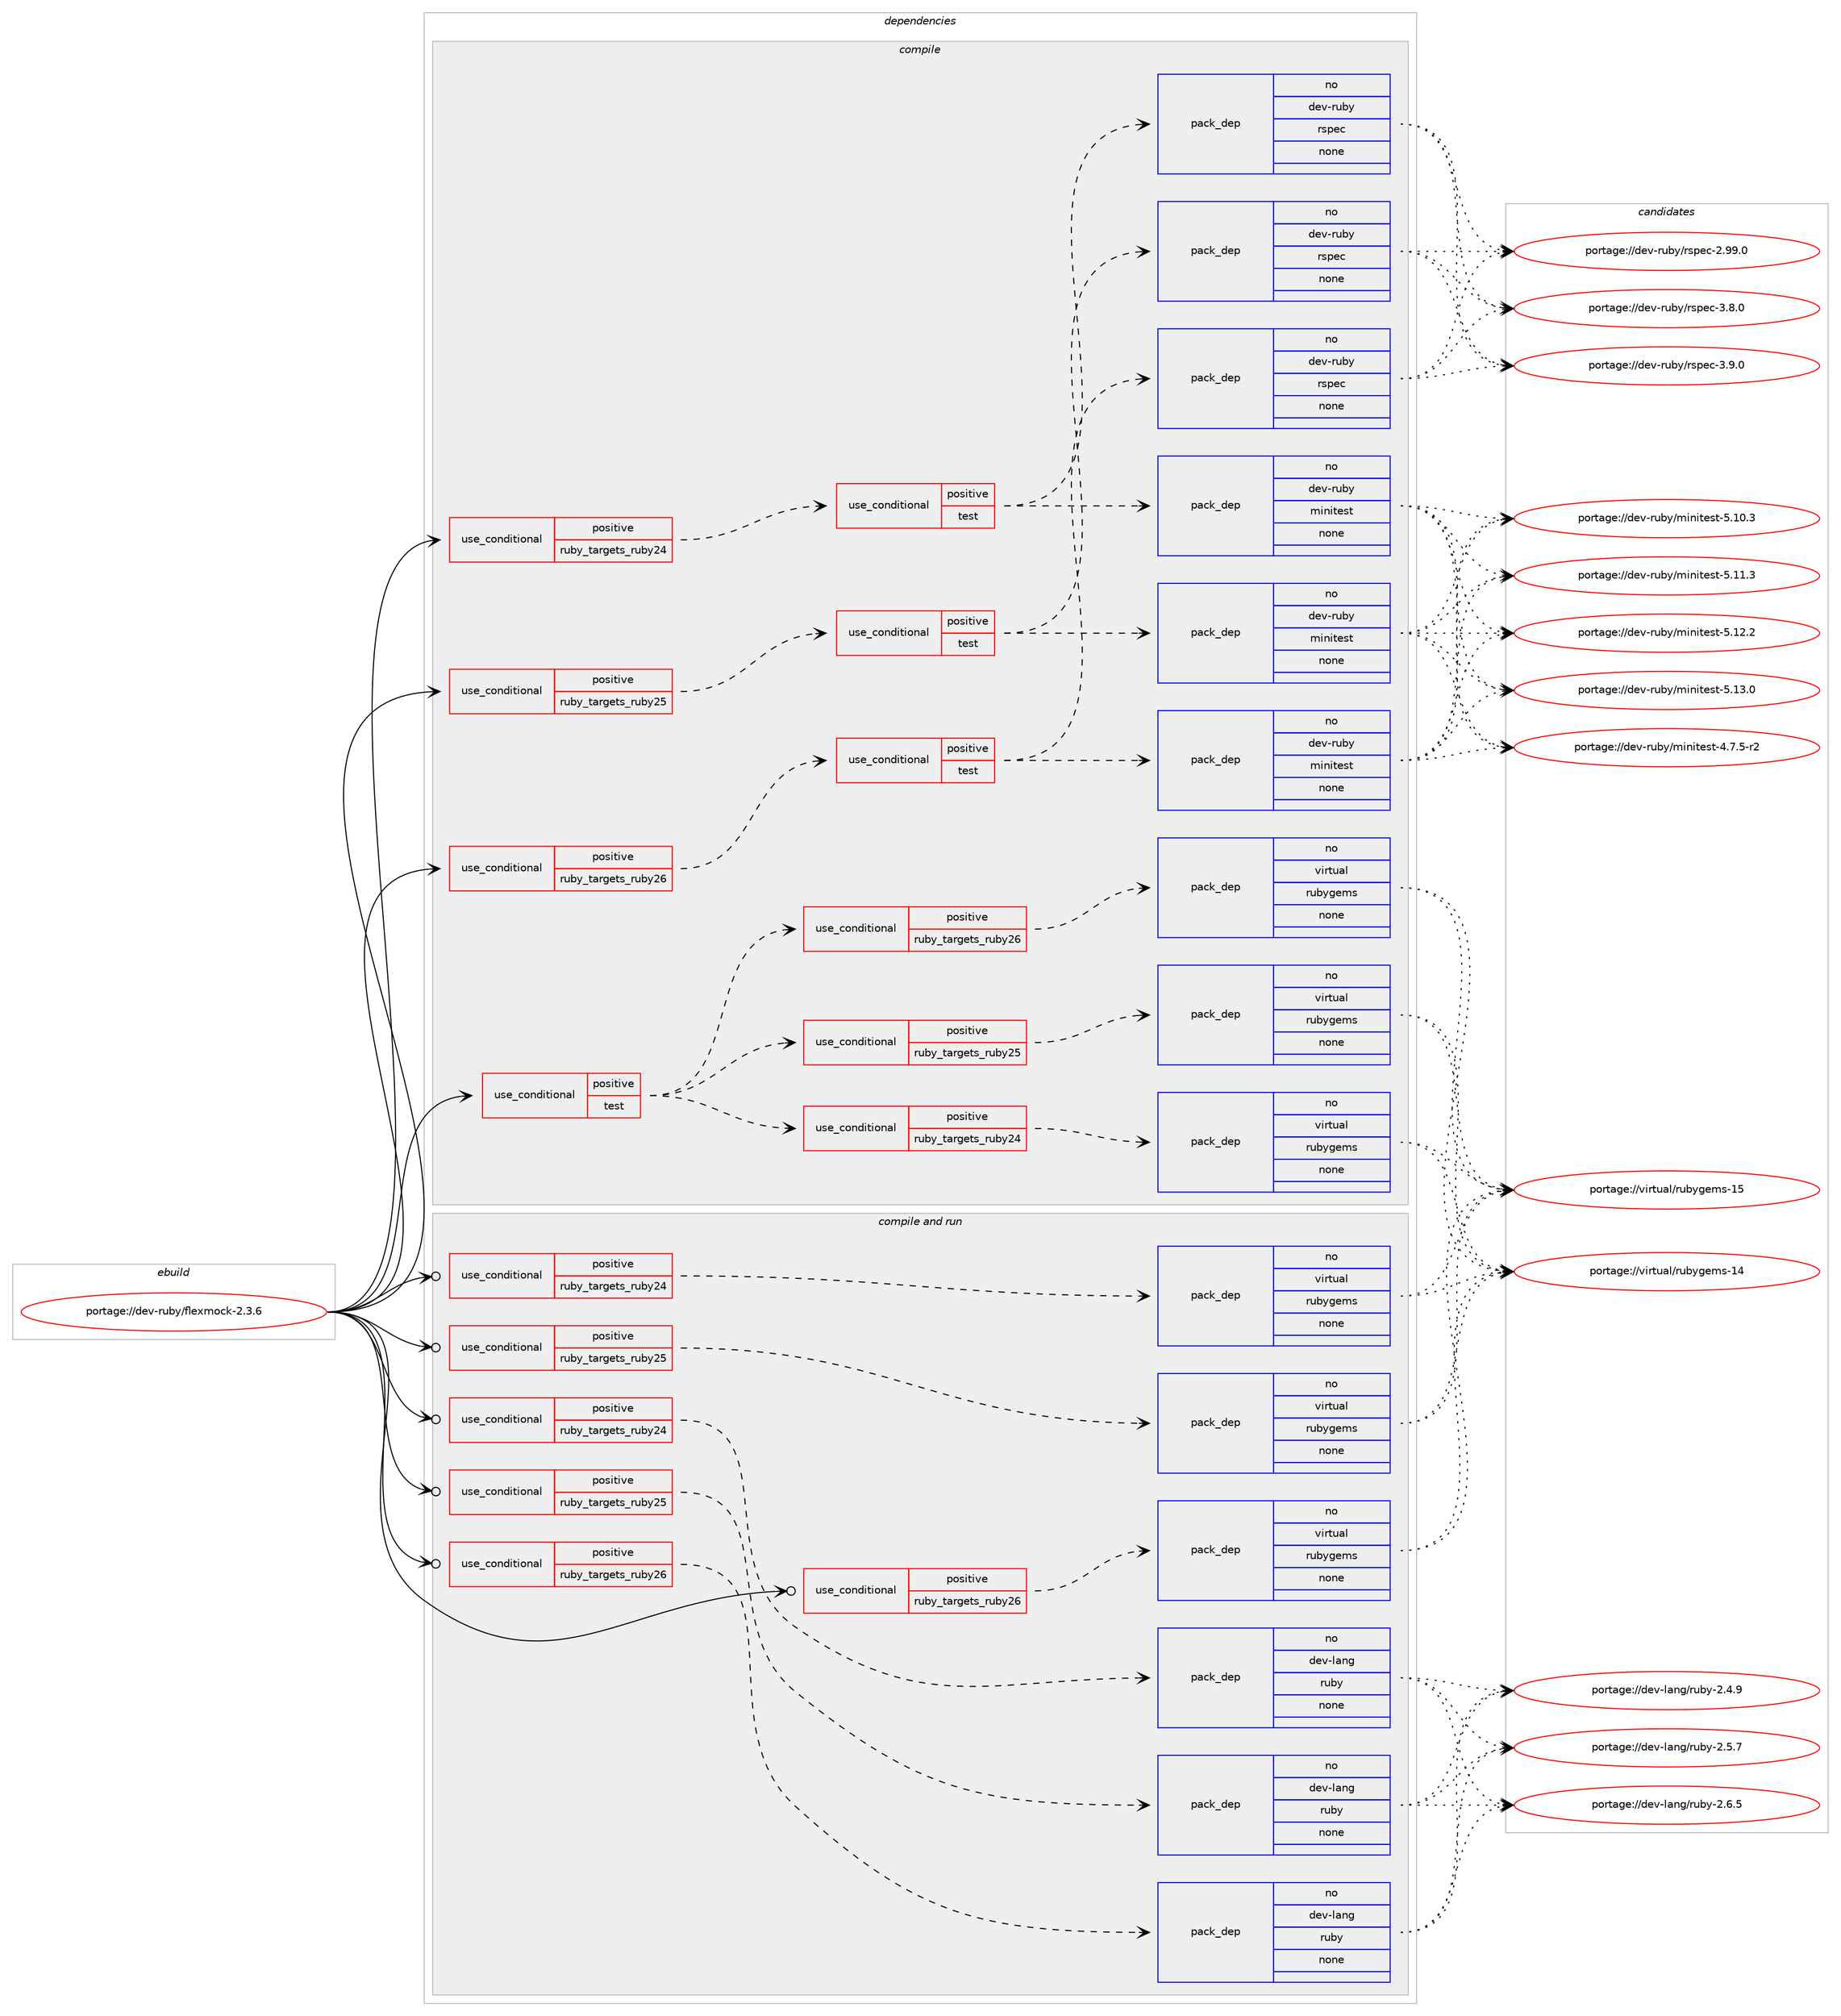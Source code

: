 digraph prolog {

# *************
# Graph options
# *************

newrank=true;
concentrate=true;
compound=true;
graph [rankdir=LR,fontname=Helvetica,fontsize=10,ranksep=1.5];#, ranksep=2.5, nodesep=0.2];
edge  [arrowhead=vee];
node  [fontname=Helvetica,fontsize=10];

# **********
# The ebuild
# **********

subgraph cluster_leftcol {
color=gray;
rank=same;
label=<<i>ebuild</i>>;
id [label="portage://dev-ruby/flexmock-2.3.6", color=red, width=4, href="../dev-ruby/flexmock-2.3.6.svg"];
}

# ****************
# The dependencies
# ****************

subgraph cluster_midcol {
color=gray;
label=<<i>dependencies</i>>;
subgraph cluster_compile {
fillcolor="#eeeeee";
style=filled;
label=<<i>compile</i>>;
subgraph cond52346 {
dependency221410 [label=<<TABLE BORDER="0" CELLBORDER="1" CELLSPACING="0" CELLPADDING="4"><TR><TD ROWSPAN="3" CELLPADDING="10">use_conditional</TD></TR><TR><TD>positive</TD></TR><TR><TD>ruby_targets_ruby24</TD></TR></TABLE>>, shape=none, color=red];
subgraph cond52347 {
dependency221411 [label=<<TABLE BORDER="0" CELLBORDER="1" CELLSPACING="0" CELLPADDING="4"><TR><TD ROWSPAN="3" CELLPADDING="10">use_conditional</TD></TR><TR><TD>positive</TD></TR><TR><TD>test</TD></TR></TABLE>>, shape=none, color=red];
subgraph pack165582 {
dependency221412 [label=<<TABLE BORDER="0" CELLBORDER="1" CELLSPACING="0" CELLPADDING="4" WIDTH="220"><TR><TD ROWSPAN="6" CELLPADDING="30">pack_dep</TD></TR><TR><TD WIDTH="110">no</TD></TR><TR><TD>dev-ruby</TD></TR><TR><TD>minitest</TD></TR><TR><TD>none</TD></TR><TR><TD></TD></TR></TABLE>>, shape=none, color=blue];
}
dependency221411:e -> dependency221412:w [weight=20,style="dashed",arrowhead="vee"];
subgraph pack165583 {
dependency221413 [label=<<TABLE BORDER="0" CELLBORDER="1" CELLSPACING="0" CELLPADDING="4" WIDTH="220"><TR><TD ROWSPAN="6" CELLPADDING="30">pack_dep</TD></TR><TR><TD WIDTH="110">no</TD></TR><TR><TD>dev-ruby</TD></TR><TR><TD>rspec</TD></TR><TR><TD>none</TD></TR><TR><TD></TD></TR></TABLE>>, shape=none, color=blue];
}
dependency221411:e -> dependency221413:w [weight=20,style="dashed",arrowhead="vee"];
}
dependency221410:e -> dependency221411:w [weight=20,style="dashed",arrowhead="vee"];
}
id:e -> dependency221410:w [weight=20,style="solid",arrowhead="vee"];
subgraph cond52348 {
dependency221414 [label=<<TABLE BORDER="0" CELLBORDER="1" CELLSPACING="0" CELLPADDING="4"><TR><TD ROWSPAN="3" CELLPADDING="10">use_conditional</TD></TR><TR><TD>positive</TD></TR><TR><TD>ruby_targets_ruby25</TD></TR></TABLE>>, shape=none, color=red];
subgraph cond52349 {
dependency221415 [label=<<TABLE BORDER="0" CELLBORDER="1" CELLSPACING="0" CELLPADDING="4"><TR><TD ROWSPAN="3" CELLPADDING="10">use_conditional</TD></TR><TR><TD>positive</TD></TR><TR><TD>test</TD></TR></TABLE>>, shape=none, color=red];
subgraph pack165584 {
dependency221416 [label=<<TABLE BORDER="0" CELLBORDER="1" CELLSPACING="0" CELLPADDING="4" WIDTH="220"><TR><TD ROWSPAN="6" CELLPADDING="30">pack_dep</TD></TR><TR><TD WIDTH="110">no</TD></TR><TR><TD>dev-ruby</TD></TR><TR><TD>minitest</TD></TR><TR><TD>none</TD></TR><TR><TD></TD></TR></TABLE>>, shape=none, color=blue];
}
dependency221415:e -> dependency221416:w [weight=20,style="dashed",arrowhead="vee"];
subgraph pack165585 {
dependency221417 [label=<<TABLE BORDER="0" CELLBORDER="1" CELLSPACING="0" CELLPADDING="4" WIDTH="220"><TR><TD ROWSPAN="6" CELLPADDING="30">pack_dep</TD></TR><TR><TD WIDTH="110">no</TD></TR><TR><TD>dev-ruby</TD></TR><TR><TD>rspec</TD></TR><TR><TD>none</TD></TR><TR><TD></TD></TR></TABLE>>, shape=none, color=blue];
}
dependency221415:e -> dependency221417:w [weight=20,style="dashed",arrowhead="vee"];
}
dependency221414:e -> dependency221415:w [weight=20,style="dashed",arrowhead="vee"];
}
id:e -> dependency221414:w [weight=20,style="solid",arrowhead="vee"];
subgraph cond52350 {
dependency221418 [label=<<TABLE BORDER="0" CELLBORDER="1" CELLSPACING="0" CELLPADDING="4"><TR><TD ROWSPAN="3" CELLPADDING="10">use_conditional</TD></TR><TR><TD>positive</TD></TR><TR><TD>ruby_targets_ruby26</TD></TR></TABLE>>, shape=none, color=red];
subgraph cond52351 {
dependency221419 [label=<<TABLE BORDER="0" CELLBORDER="1" CELLSPACING="0" CELLPADDING="4"><TR><TD ROWSPAN="3" CELLPADDING="10">use_conditional</TD></TR><TR><TD>positive</TD></TR><TR><TD>test</TD></TR></TABLE>>, shape=none, color=red];
subgraph pack165586 {
dependency221420 [label=<<TABLE BORDER="0" CELLBORDER="1" CELLSPACING="0" CELLPADDING="4" WIDTH="220"><TR><TD ROWSPAN="6" CELLPADDING="30">pack_dep</TD></TR><TR><TD WIDTH="110">no</TD></TR><TR><TD>dev-ruby</TD></TR><TR><TD>minitest</TD></TR><TR><TD>none</TD></TR><TR><TD></TD></TR></TABLE>>, shape=none, color=blue];
}
dependency221419:e -> dependency221420:w [weight=20,style="dashed",arrowhead="vee"];
subgraph pack165587 {
dependency221421 [label=<<TABLE BORDER="0" CELLBORDER="1" CELLSPACING="0" CELLPADDING="4" WIDTH="220"><TR><TD ROWSPAN="6" CELLPADDING="30">pack_dep</TD></TR><TR><TD WIDTH="110">no</TD></TR><TR><TD>dev-ruby</TD></TR><TR><TD>rspec</TD></TR><TR><TD>none</TD></TR><TR><TD></TD></TR></TABLE>>, shape=none, color=blue];
}
dependency221419:e -> dependency221421:w [weight=20,style="dashed",arrowhead="vee"];
}
dependency221418:e -> dependency221419:w [weight=20,style="dashed",arrowhead="vee"];
}
id:e -> dependency221418:w [weight=20,style="solid",arrowhead="vee"];
subgraph cond52352 {
dependency221422 [label=<<TABLE BORDER="0" CELLBORDER="1" CELLSPACING="0" CELLPADDING="4"><TR><TD ROWSPAN="3" CELLPADDING="10">use_conditional</TD></TR><TR><TD>positive</TD></TR><TR><TD>test</TD></TR></TABLE>>, shape=none, color=red];
subgraph cond52353 {
dependency221423 [label=<<TABLE BORDER="0" CELLBORDER="1" CELLSPACING="0" CELLPADDING="4"><TR><TD ROWSPAN="3" CELLPADDING="10">use_conditional</TD></TR><TR><TD>positive</TD></TR><TR><TD>ruby_targets_ruby24</TD></TR></TABLE>>, shape=none, color=red];
subgraph pack165588 {
dependency221424 [label=<<TABLE BORDER="0" CELLBORDER="1" CELLSPACING="0" CELLPADDING="4" WIDTH="220"><TR><TD ROWSPAN="6" CELLPADDING="30">pack_dep</TD></TR><TR><TD WIDTH="110">no</TD></TR><TR><TD>virtual</TD></TR><TR><TD>rubygems</TD></TR><TR><TD>none</TD></TR><TR><TD></TD></TR></TABLE>>, shape=none, color=blue];
}
dependency221423:e -> dependency221424:w [weight=20,style="dashed",arrowhead="vee"];
}
dependency221422:e -> dependency221423:w [weight=20,style="dashed",arrowhead="vee"];
subgraph cond52354 {
dependency221425 [label=<<TABLE BORDER="0" CELLBORDER="1" CELLSPACING="0" CELLPADDING="4"><TR><TD ROWSPAN="3" CELLPADDING="10">use_conditional</TD></TR><TR><TD>positive</TD></TR><TR><TD>ruby_targets_ruby25</TD></TR></TABLE>>, shape=none, color=red];
subgraph pack165589 {
dependency221426 [label=<<TABLE BORDER="0" CELLBORDER="1" CELLSPACING="0" CELLPADDING="4" WIDTH="220"><TR><TD ROWSPAN="6" CELLPADDING="30">pack_dep</TD></TR><TR><TD WIDTH="110">no</TD></TR><TR><TD>virtual</TD></TR><TR><TD>rubygems</TD></TR><TR><TD>none</TD></TR><TR><TD></TD></TR></TABLE>>, shape=none, color=blue];
}
dependency221425:e -> dependency221426:w [weight=20,style="dashed",arrowhead="vee"];
}
dependency221422:e -> dependency221425:w [weight=20,style="dashed",arrowhead="vee"];
subgraph cond52355 {
dependency221427 [label=<<TABLE BORDER="0" CELLBORDER="1" CELLSPACING="0" CELLPADDING="4"><TR><TD ROWSPAN="3" CELLPADDING="10">use_conditional</TD></TR><TR><TD>positive</TD></TR><TR><TD>ruby_targets_ruby26</TD></TR></TABLE>>, shape=none, color=red];
subgraph pack165590 {
dependency221428 [label=<<TABLE BORDER="0" CELLBORDER="1" CELLSPACING="0" CELLPADDING="4" WIDTH="220"><TR><TD ROWSPAN="6" CELLPADDING="30">pack_dep</TD></TR><TR><TD WIDTH="110">no</TD></TR><TR><TD>virtual</TD></TR><TR><TD>rubygems</TD></TR><TR><TD>none</TD></TR><TR><TD></TD></TR></TABLE>>, shape=none, color=blue];
}
dependency221427:e -> dependency221428:w [weight=20,style="dashed",arrowhead="vee"];
}
dependency221422:e -> dependency221427:w [weight=20,style="dashed",arrowhead="vee"];
}
id:e -> dependency221422:w [weight=20,style="solid",arrowhead="vee"];
}
subgraph cluster_compileandrun {
fillcolor="#eeeeee";
style=filled;
label=<<i>compile and run</i>>;
subgraph cond52356 {
dependency221429 [label=<<TABLE BORDER="0" CELLBORDER="1" CELLSPACING="0" CELLPADDING="4"><TR><TD ROWSPAN="3" CELLPADDING="10">use_conditional</TD></TR><TR><TD>positive</TD></TR><TR><TD>ruby_targets_ruby24</TD></TR></TABLE>>, shape=none, color=red];
subgraph pack165591 {
dependency221430 [label=<<TABLE BORDER="0" CELLBORDER="1" CELLSPACING="0" CELLPADDING="4" WIDTH="220"><TR><TD ROWSPAN="6" CELLPADDING="30">pack_dep</TD></TR><TR><TD WIDTH="110">no</TD></TR><TR><TD>dev-lang</TD></TR><TR><TD>ruby</TD></TR><TR><TD>none</TD></TR><TR><TD></TD></TR></TABLE>>, shape=none, color=blue];
}
dependency221429:e -> dependency221430:w [weight=20,style="dashed",arrowhead="vee"];
}
id:e -> dependency221429:w [weight=20,style="solid",arrowhead="odotvee"];
subgraph cond52357 {
dependency221431 [label=<<TABLE BORDER="0" CELLBORDER="1" CELLSPACING="0" CELLPADDING="4"><TR><TD ROWSPAN="3" CELLPADDING="10">use_conditional</TD></TR><TR><TD>positive</TD></TR><TR><TD>ruby_targets_ruby24</TD></TR></TABLE>>, shape=none, color=red];
subgraph pack165592 {
dependency221432 [label=<<TABLE BORDER="0" CELLBORDER="1" CELLSPACING="0" CELLPADDING="4" WIDTH="220"><TR><TD ROWSPAN="6" CELLPADDING="30">pack_dep</TD></TR><TR><TD WIDTH="110">no</TD></TR><TR><TD>virtual</TD></TR><TR><TD>rubygems</TD></TR><TR><TD>none</TD></TR><TR><TD></TD></TR></TABLE>>, shape=none, color=blue];
}
dependency221431:e -> dependency221432:w [weight=20,style="dashed",arrowhead="vee"];
}
id:e -> dependency221431:w [weight=20,style="solid",arrowhead="odotvee"];
subgraph cond52358 {
dependency221433 [label=<<TABLE BORDER="0" CELLBORDER="1" CELLSPACING="0" CELLPADDING="4"><TR><TD ROWSPAN="3" CELLPADDING="10">use_conditional</TD></TR><TR><TD>positive</TD></TR><TR><TD>ruby_targets_ruby25</TD></TR></TABLE>>, shape=none, color=red];
subgraph pack165593 {
dependency221434 [label=<<TABLE BORDER="0" CELLBORDER="1" CELLSPACING="0" CELLPADDING="4" WIDTH="220"><TR><TD ROWSPAN="6" CELLPADDING="30">pack_dep</TD></TR><TR><TD WIDTH="110">no</TD></TR><TR><TD>dev-lang</TD></TR><TR><TD>ruby</TD></TR><TR><TD>none</TD></TR><TR><TD></TD></TR></TABLE>>, shape=none, color=blue];
}
dependency221433:e -> dependency221434:w [weight=20,style="dashed",arrowhead="vee"];
}
id:e -> dependency221433:w [weight=20,style="solid",arrowhead="odotvee"];
subgraph cond52359 {
dependency221435 [label=<<TABLE BORDER="0" CELLBORDER="1" CELLSPACING="0" CELLPADDING="4"><TR><TD ROWSPAN="3" CELLPADDING="10">use_conditional</TD></TR><TR><TD>positive</TD></TR><TR><TD>ruby_targets_ruby25</TD></TR></TABLE>>, shape=none, color=red];
subgraph pack165594 {
dependency221436 [label=<<TABLE BORDER="0" CELLBORDER="1" CELLSPACING="0" CELLPADDING="4" WIDTH="220"><TR><TD ROWSPAN="6" CELLPADDING="30">pack_dep</TD></TR><TR><TD WIDTH="110">no</TD></TR><TR><TD>virtual</TD></TR><TR><TD>rubygems</TD></TR><TR><TD>none</TD></TR><TR><TD></TD></TR></TABLE>>, shape=none, color=blue];
}
dependency221435:e -> dependency221436:w [weight=20,style="dashed",arrowhead="vee"];
}
id:e -> dependency221435:w [weight=20,style="solid",arrowhead="odotvee"];
subgraph cond52360 {
dependency221437 [label=<<TABLE BORDER="0" CELLBORDER="1" CELLSPACING="0" CELLPADDING="4"><TR><TD ROWSPAN="3" CELLPADDING="10">use_conditional</TD></TR><TR><TD>positive</TD></TR><TR><TD>ruby_targets_ruby26</TD></TR></TABLE>>, shape=none, color=red];
subgraph pack165595 {
dependency221438 [label=<<TABLE BORDER="0" CELLBORDER="1" CELLSPACING="0" CELLPADDING="4" WIDTH="220"><TR><TD ROWSPAN="6" CELLPADDING="30">pack_dep</TD></TR><TR><TD WIDTH="110">no</TD></TR><TR><TD>dev-lang</TD></TR><TR><TD>ruby</TD></TR><TR><TD>none</TD></TR><TR><TD></TD></TR></TABLE>>, shape=none, color=blue];
}
dependency221437:e -> dependency221438:w [weight=20,style="dashed",arrowhead="vee"];
}
id:e -> dependency221437:w [weight=20,style="solid",arrowhead="odotvee"];
subgraph cond52361 {
dependency221439 [label=<<TABLE BORDER="0" CELLBORDER="1" CELLSPACING="0" CELLPADDING="4"><TR><TD ROWSPAN="3" CELLPADDING="10">use_conditional</TD></TR><TR><TD>positive</TD></TR><TR><TD>ruby_targets_ruby26</TD></TR></TABLE>>, shape=none, color=red];
subgraph pack165596 {
dependency221440 [label=<<TABLE BORDER="0" CELLBORDER="1" CELLSPACING="0" CELLPADDING="4" WIDTH="220"><TR><TD ROWSPAN="6" CELLPADDING="30">pack_dep</TD></TR><TR><TD WIDTH="110">no</TD></TR><TR><TD>virtual</TD></TR><TR><TD>rubygems</TD></TR><TR><TD>none</TD></TR><TR><TD></TD></TR></TABLE>>, shape=none, color=blue];
}
dependency221439:e -> dependency221440:w [weight=20,style="dashed",arrowhead="vee"];
}
id:e -> dependency221439:w [weight=20,style="solid",arrowhead="odotvee"];
}
subgraph cluster_run {
fillcolor="#eeeeee";
style=filled;
label=<<i>run</i>>;
}
}

# **************
# The candidates
# **************

subgraph cluster_choices {
rank=same;
color=gray;
label=<<i>candidates</i>>;

subgraph choice165582 {
color=black;
nodesep=1;
choiceportage1001011184511411798121471091051101051161011151164552465546534511450 [label="portage://dev-ruby/minitest-4.7.5-r2", color=red, width=4,href="../dev-ruby/minitest-4.7.5-r2.svg"];
choiceportage10010111845114117981214710910511010511610111511645534649484651 [label="portage://dev-ruby/minitest-5.10.3", color=red, width=4,href="../dev-ruby/minitest-5.10.3.svg"];
choiceportage10010111845114117981214710910511010511610111511645534649494651 [label="portage://dev-ruby/minitest-5.11.3", color=red, width=4,href="../dev-ruby/minitest-5.11.3.svg"];
choiceportage10010111845114117981214710910511010511610111511645534649504650 [label="portage://dev-ruby/minitest-5.12.2", color=red, width=4,href="../dev-ruby/minitest-5.12.2.svg"];
choiceportage10010111845114117981214710910511010511610111511645534649514648 [label="portage://dev-ruby/minitest-5.13.0", color=red, width=4,href="../dev-ruby/minitest-5.13.0.svg"];
dependency221412:e -> choiceportage1001011184511411798121471091051101051161011151164552465546534511450:w [style=dotted,weight="100"];
dependency221412:e -> choiceportage10010111845114117981214710910511010511610111511645534649484651:w [style=dotted,weight="100"];
dependency221412:e -> choiceportage10010111845114117981214710910511010511610111511645534649494651:w [style=dotted,weight="100"];
dependency221412:e -> choiceportage10010111845114117981214710910511010511610111511645534649504650:w [style=dotted,weight="100"];
dependency221412:e -> choiceportage10010111845114117981214710910511010511610111511645534649514648:w [style=dotted,weight="100"];
}
subgraph choice165583 {
color=black;
nodesep=1;
choiceportage1001011184511411798121471141151121019945504657574648 [label="portage://dev-ruby/rspec-2.99.0", color=red, width=4,href="../dev-ruby/rspec-2.99.0.svg"];
choiceportage10010111845114117981214711411511210199455146564648 [label="portage://dev-ruby/rspec-3.8.0", color=red, width=4,href="../dev-ruby/rspec-3.8.0.svg"];
choiceportage10010111845114117981214711411511210199455146574648 [label="portage://dev-ruby/rspec-3.9.0", color=red, width=4,href="../dev-ruby/rspec-3.9.0.svg"];
dependency221413:e -> choiceportage1001011184511411798121471141151121019945504657574648:w [style=dotted,weight="100"];
dependency221413:e -> choiceportage10010111845114117981214711411511210199455146564648:w [style=dotted,weight="100"];
dependency221413:e -> choiceportage10010111845114117981214711411511210199455146574648:w [style=dotted,weight="100"];
}
subgraph choice165584 {
color=black;
nodesep=1;
choiceportage1001011184511411798121471091051101051161011151164552465546534511450 [label="portage://dev-ruby/minitest-4.7.5-r2", color=red, width=4,href="../dev-ruby/minitest-4.7.5-r2.svg"];
choiceportage10010111845114117981214710910511010511610111511645534649484651 [label="portage://dev-ruby/minitest-5.10.3", color=red, width=4,href="../dev-ruby/minitest-5.10.3.svg"];
choiceportage10010111845114117981214710910511010511610111511645534649494651 [label="portage://dev-ruby/minitest-5.11.3", color=red, width=4,href="../dev-ruby/minitest-5.11.3.svg"];
choiceportage10010111845114117981214710910511010511610111511645534649504650 [label="portage://dev-ruby/minitest-5.12.2", color=red, width=4,href="../dev-ruby/minitest-5.12.2.svg"];
choiceportage10010111845114117981214710910511010511610111511645534649514648 [label="portage://dev-ruby/minitest-5.13.0", color=red, width=4,href="../dev-ruby/minitest-5.13.0.svg"];
dependency221416:e -> choiceportage1001011184511411798121471091051101051161011151164552465546534511450:w [style=dotted,weight="100"];
dependency221416:e -> choiceportage10010111845114117981214710910511010511610111511645534649484651:w [style=dotted,weight="100"];
dependency221416:e -> choiceportage10010111845114117981214710910511010511610111511645534649494651:w [style=dotted,weight="100"];
dependency221416:e -> choiceportage10010111845114117981214710910511010511610111511645534649504650:w [style=dotted,weight="100"];
dependency221416:e -> choiceportage10010111845114117981214710910511010511610111511645534649514648:w [style=dotted,weight="100"];
}
subgraph choice165585 {
color=black;
nodesep=1;
choiceportage1001011184511411798121471141151121019945504657574648 [label="portage://dev-ruby/rspec-2.99.0", color=red, width=4,href="../dev-ruby/rspec-2.99.0.svg"];
choiceportage10010111845114117981214711411511210199455146564648 [label="portage://dev-ruby/rspec-3.8.0", color=red, width=4,href="../dev-ruby/rspec-3.8.0.svg"];
choiceportage10010111845114117981214711411511210199455146574648 [label="portage://dev-ruby/rspec-3.9.0", color=red, width=4,href="../dev-ruby/rspec-3.9.0.svg"];
dependency221417:e -> choiceportage1001011184511411798121471141151121019945504657574648:w [style=dotted,weight="100"];
dependency221417:e -> choiceportage10010111845114117981214711411511210199455146564648:w [style=dotted,weight="100"];
dependency221417:e -> choiceportage10010111845114117981214711411511210199455146574648:w [style=dotted,weight="100"];
}
subgraph choice165586 {
color=black;
nodesep=1;
choiceportage1001011184511411798121471091051101051161011151164552465546534511450 [label="portage://dev-ruby/minitest-4.7.5-r2", color=red, width=4,href="../dev-ruby/minitest-4.7.5-r2.svg"];
choiceportage10010111845114117981214710910511010511610111511645534649484651 [label="portage://dev-ruby/minitest-5.10.3", color=red, width=4,href="../dev-ruby/minitest-5.10.3.svg"];
choiceportage10010111845114117981214710910511010511610111511645534649494651 [label="portage://dev-ruby/minitest-5.11.3", color=red, width=4,href="../dev-ruby/minitest-5.11.3.svg"];
choiceportage10010111845114117981214710910511010511610111511645534649504650 [label="portage://dev-ruby/minitest-5.12.2", color=red, width=4,href="../dev-ruby/minitest-5.12.2.svg"];
choiceportage10010111845114117981214710910511010511610111511645534649514648 [label="portage://dev-ruby/minitest-5.13.0", color=red, width=4,href="../dev-ruby/minitest-5.13.0.svg"];
dependency221420:e -> choiceportage1001011184511411798121471091051101051161011151164552465546534511450:w [style=dotted,weight="100"];
dependency221420:e -> choiceportage10010111845114117981214710910511010511610111511645534649484651:w [style=dotted,weight="100"];
dependency221420:e -> choiceportage10010111845114117981214710910511010511610111511645534649494651:w [style=dotted,weight="100"];
dependency221420:e -> choiceportage10010111845114117981214710910511010511610111511645534649504650:w [style=dotted,weight="100"];
dependency221420:e -> choiceportage10010111845114117981214710910511010511610111511645534649514648:w [style=dotted,weight="100"];
}
subgraph choice165587 {
color=black;
nodesep=1;
choiceportage1001011184511411798121471141151121019945504657574648 [label="portage://dev-ruby/rspec-2.99.0", color=red, width=4,href="../dev-ruby/rspec-2.99.0.svg"];
choiceportage10010111845114117981214711411511210199455146564648 [label="portage://dev-ruby/rspec-3.8.0", color=red, width=4,href="../dev-ruby/rspec-3.8.0.svg"];
choiceportage10010111845114117981214711411511210199455146574648 [label="portage://dev-ruby/rspec-3.9.0", color=red, width=4,href="../dev-ruby/rspec-3.9.0.svg"];
dependency221421:e -> choiceportage1001011184511411798121471141151121019945504657574648:w [style=dotted,weight="100"];
dependency221421:e -> choiceportage10010111845114117981214711411511210199455146564648:w [style=dotted,weight="100"];
dependency221421:e -> choiceportage10010111845114117981214711411511210199455146574648:w [style=dotted,weight="100"];
}
subgraph choice165588 {
color=black;
nodesep=1;
choiceportage118105114116117971084711411798121103101109115454952 [label="portage://virtual/rubygems-14", color=red, width=4,href="../virtual/rubygems-14.svg"];
choiceportage118105114116117971084711411798121103101109115454953 [label="portage://virtual/rubygems-15", color=red, width=4,href="../virtual/rubygems-15.svg"];
dependency221424:e -> choiceportage118105114116117971084711411798121103101109115454952:w [style=dotted,weight="100"];
dependency221424:e -> choiceportage118105114116117971084711411798121103101109115454953:w [style=dotted,weight="100"];
}
subgraph choice165589 {
color=black;
nodesep=1;
choiceportage118105114116117971084711411798121103101109115454952 [label="portage://virtual/rubygems-14", color=red, width=4,href="../virtual/rubygems-14.svg"];
choiceportage118105114116117971084711411798121103101109115454953 [label="portage://virtual/rubygems-15", color=red, width=4,href="../virtual/rubygems-15.svg"];
dependency221426:e -> choiceportage118105114116117971084711411798121103101109115454952:w [style=dotted,weight="100"];
dependency221426:e -> choiceportage118105114116117971084711411798121103101109115454953:w [style=dotted,weight="100"];
}
subgraph choice165590 {
color=black;
nodesep=1;
choiceportage118105114116117971084711411798121103101109115454952 [label="portage://virtual/rubygems-14", color=red, width=4,href="../virtual/rubygems-14.svg"];
choiceportage118105114116117971084711411798121103101109115454953 [label="portage://virtual/rubygems-15", color=red, width=4,href="../virtual/rubygems-15.svg"];
dependency221428:e -> choiceportage118105114116117971084711411798121103101109115454952:w [style=dotted,weight="100"];
dependency221428:e -> choiceportage118105114116117971084711411798121103101109115454953:w [style=dotted,weight="100"];
}
subgraph choice165591 {
color=black;
nodesep=1;
choiceportage10010111845108971101034711411798121455046524657 [label="portage://dev-lang/ruby-2.4.9", color=red, width=4,href="../dev-lang/ruby-2.4.9.svg"];
choiceportage10010111845108971101034711411798121455046534655 [label="portage://dev-lang/ruby-2.5.7", color=red, width=4,href="../dev-lang/ruby-2.5.7.svg"];
choiceportage10010111845108971101034711411798121455046544653 [label="portage://dev-lang/ruby-2.6.5", color=red, width=4,href="../dev-lang/ruby-2.6.5.svg"];
dependency221430:e -> choiceportage10010111845108971101034711411798121455046524657:w [style=dotted,weight="100"];
dependency221430:e -> choiceportage10010111845108971101034711411798121455046534655:w [style=dotted,weight="100"];
dependency221430:e -> choiceportage10010111845108971101034711411798121455046544653:w [style=dotted,weight="100"];
}
subgraph choice165592 {
color=black;
nodesep=1;
choiceportage118105114116117971084711411798121103101109115454952 [label="portage://virtual/rubygems-14", color=red, width=4,href="../virtual/rubygems-14.svg"];
choiceportage118105114116117971084711411798121103101109115454953 [label="portage://virtual/rubygems-15", color=red, width=4,href="../virtual/rubygems-15.svg"];
dependency221432:e -> choiceportage118105114116117971084711411798121103101109115454952:w [style=dotted,weight="100"];
dependency221432:e -> choiceportage118105114116117971084711411798121103101109115454953:w [style=dotted,weight="100"];
}
subgraph choice165593 {
color=black;
nodesep=1;
choiceportage10010111845108971101034711411798121455046524657 [label="portage://dev-lang/ruby-2.4.9", color=red, width=4,href="../dev-lang/ruby-2.4.9.svg"];
choiceportage10010111845108971101034711411798121455046534655 [label="portage://dev-lang/ruby-2.5.7", color=red, width=4,href="../dev-lang/ruby-2.5.7.svg"];
choiceportage10010111845108971101034711411798121455046544653 [label="portage://dev-lang/ruby-2.6.5", color=red, width=4,href="../dev-lang/ruby-2.6.5.svg"];
dependency221434:e -> choiceportage10010111845108971101034711411798121455046524657:w [style=dotted,weight="100"];
dependency221434:e -> choiceportage10010111845108971101034711411798121455046534655:w [style=dotted,weight="100"];
dependency221434:e -> choiceportage10010111845108971101034711411798121455046544653:w [style=dotted,weight="100"];
}
subgraph choice165594 {
color=black;
nodesep=1;
choiceportage118105114116117971084711411798121103101109115454952 [label="portage://virtual/rubygems-14", color=red, width=4,href="../virtual/rubygems-14.svg"];
choiceportage118105114116117971084711411798121103101109115454953 [label="portage://virtual/rubygems-15", color=red, width=4,href="../virtual/rubygems-15.svg"];
dependency221436:e -> choiceportage118105114116117971084711411798121103101109115454952:w [style=dotted,weight="100"];
dependency221436:e -> choiceportage118105114116117971084711411798121103101109115454953:w [style=dotted,weight="100"];
}
subgraph choice165595 {
color=black;
nodesep=1;
choiceportage10010111845108971101034711411798121455046524657 [label="portage://dev-lang/ruby-2.4.9", color=red, width=4,href="../dev-lang/ruby-2.4.9.svg"];
choiceportage10010111845108971101034711411798121455046534655 [label="portage://dev-lang/ruby-2.5.7", color=red, width=4,href="../dev-lang/ruby-2.5.7.svg"];
choiceportage10010111845108971101034711411798121455046544653 [label="portage://dev-lang/ruby-2.6.5", color=red, width=4,href="../dev-lang/ruby-2.6.5.svg"];
dependency221438:e -> choiceportage10010111845108971101034711411798121455046524657:w [style=dotted,weight="100"];
dependency221438:e -> choiceportage10010111845108971101034711411798121455046534655:w [style=dotted,weight="100"];
dependency221438:e -> choiceportage10010111845108971101034711411798121455046544653:w [style=dotted,weight="100"];
}
subgraph choice165596 {
color=black;
nodesep=1;
choiceportage118105114116117971084711411798121103101109115454952 [label="portage://virtual/rubygems-14", color=red, width=4,href="../virtual/rubygems-14.svg"];
choiceportage118105114116117971084711411798121103101109115454953 [label="portage://virtual/rubygems-15", color=red, width=4,href="../virtual/rubygems-15.svg"];
dependency221440:e -> choiceportage118105114116117971084711411798121103101109115454952:w [style=dotted,weight="100"];
dependency221440:e -> choiceportage118105114116117971084711411798121103101109115454953:w [style=dotted,weight="100"];
}
}

}

